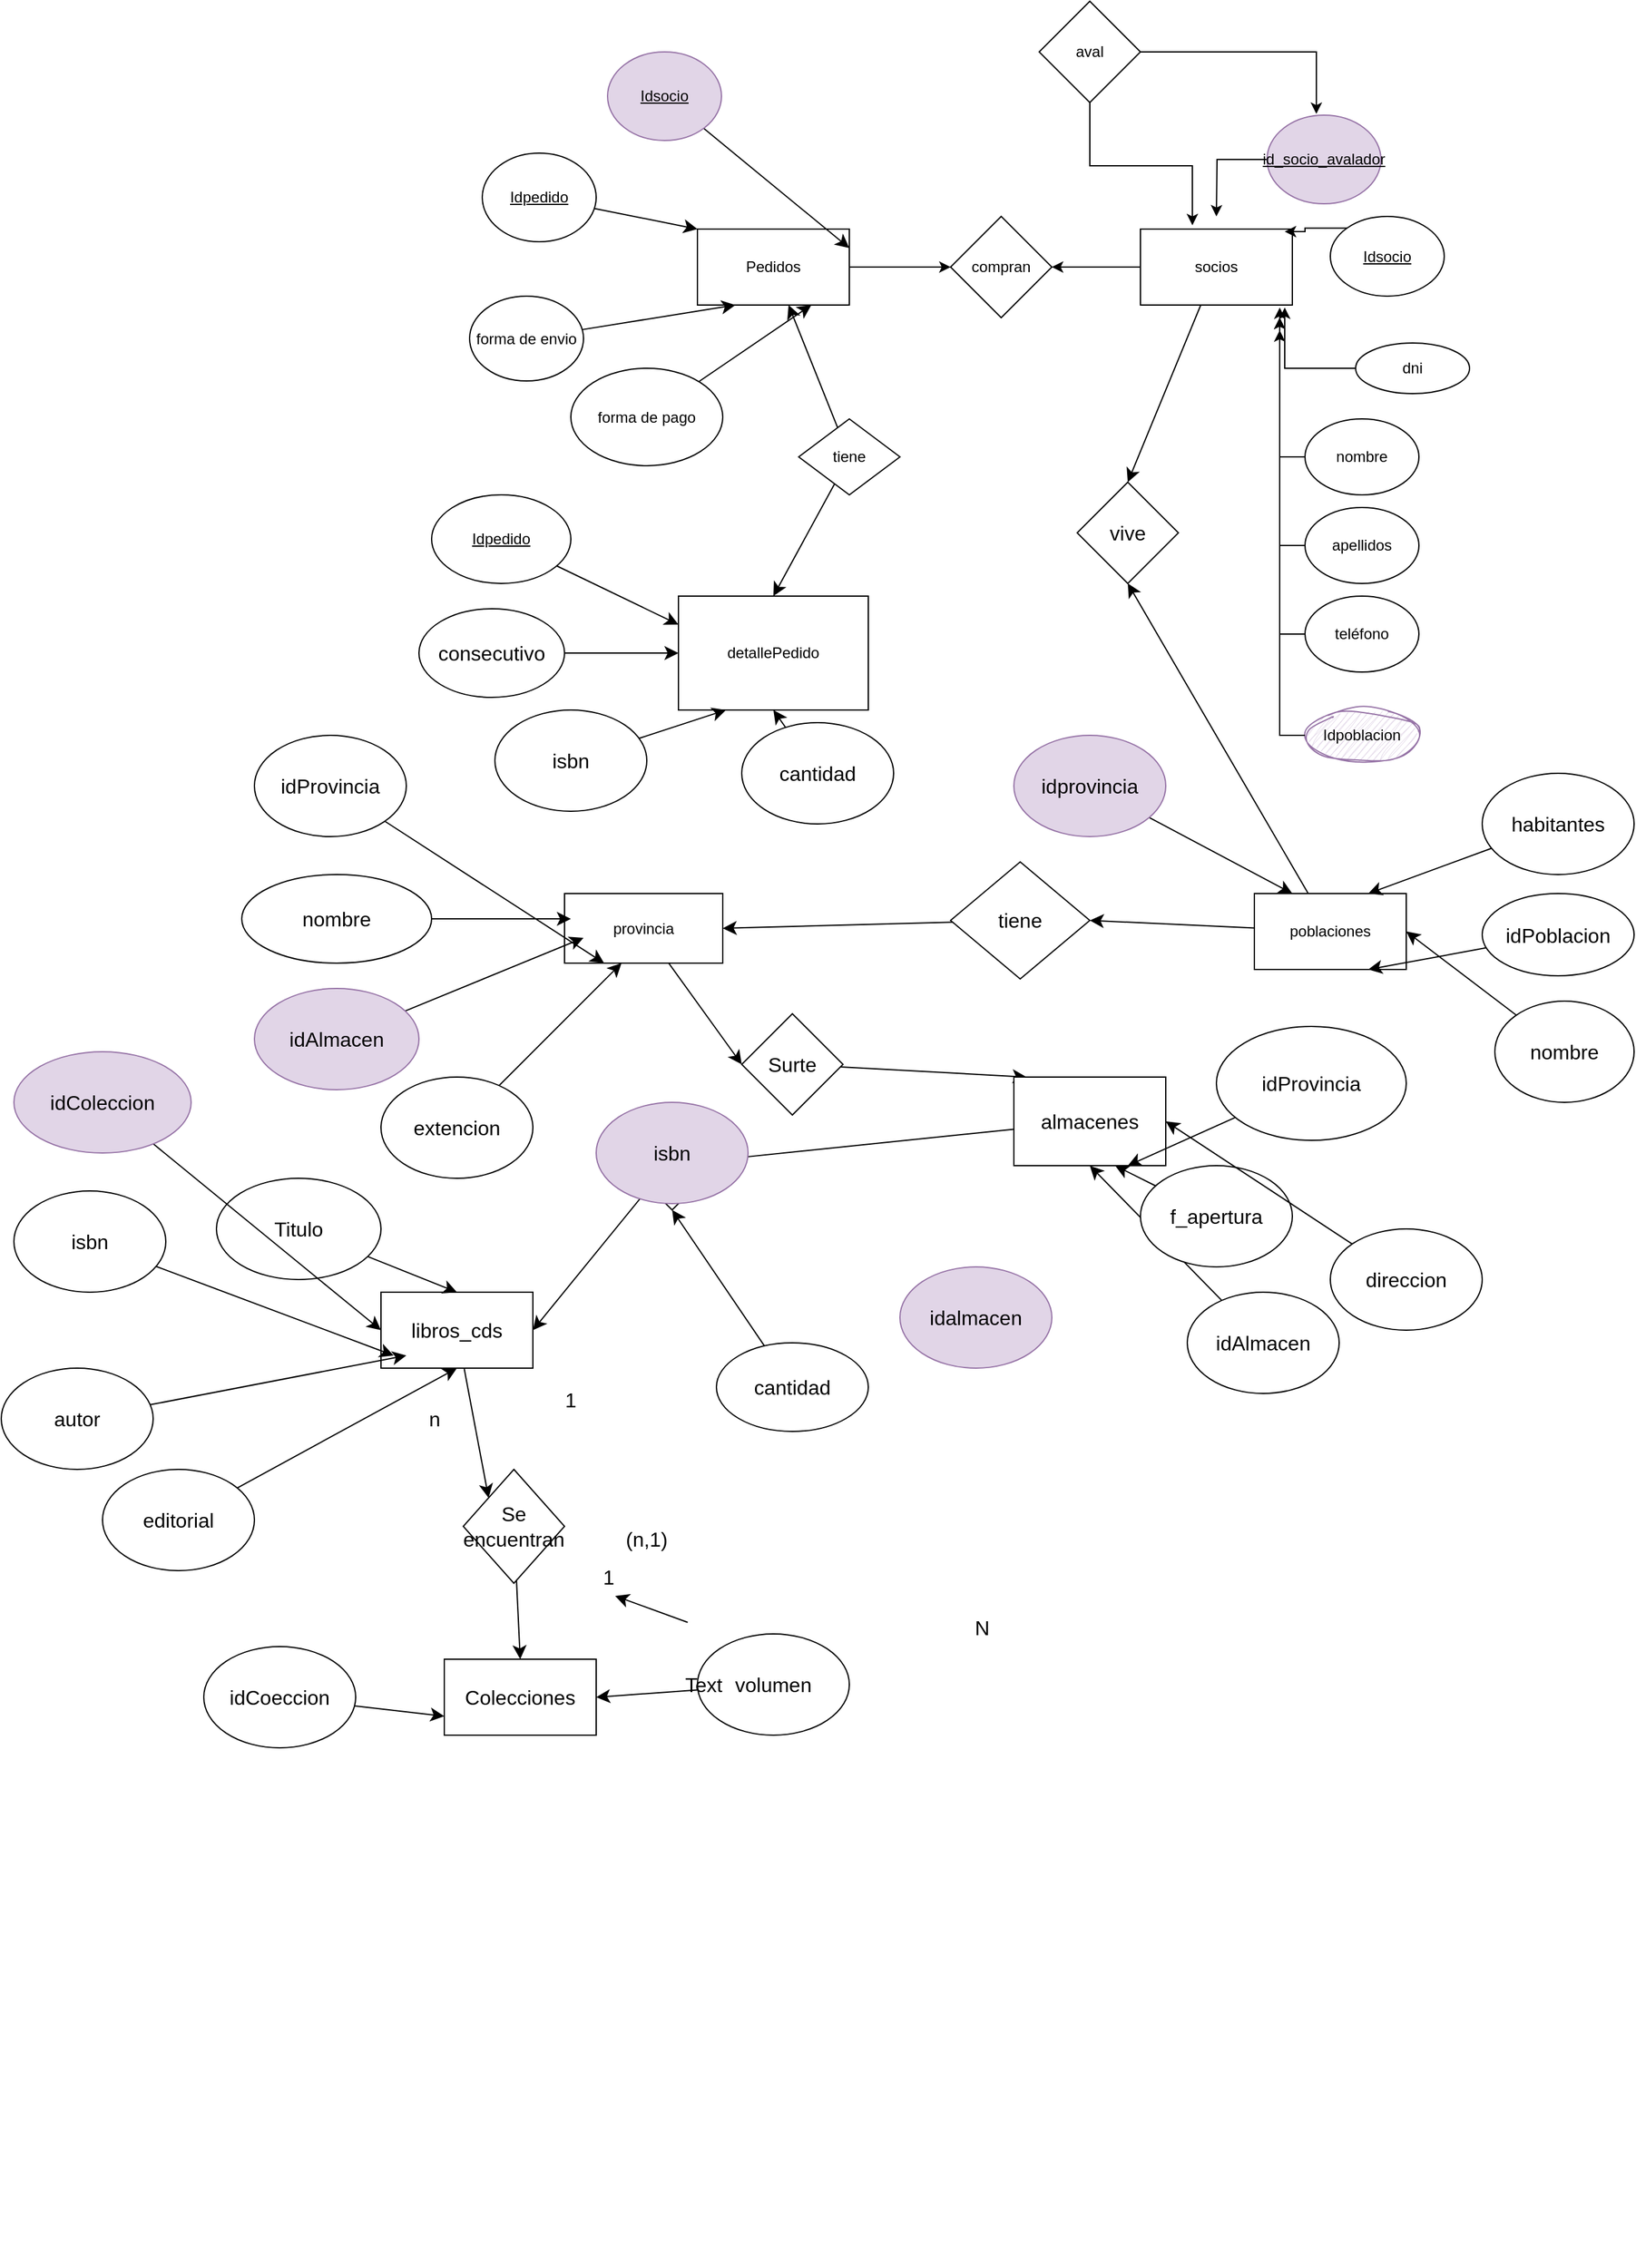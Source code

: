 <mxfile version="22.1.11" type="github">
  <diagram name="Página-1" id="JfAC0MgKuWLQd_UvBgfP">
    <mxGraphModel dx="2141" dy="2463" grid="1" gridSize="10" guides="1" tooltips="1" connect="1" arrows="1" fold="1" page="1" pageScale="1" pageWidth="827" pageHeight="1169" math="0" shadow="0">
      <root>
        <mxCell id="0" />
        <mxCell id="1" parent="0" />
        <mxCell id="n-3YmuEq_ArL1xh5hyIa-17" value="Idpoblacion" style="ellipse;whiteSpace=wrap;html=1;sketch=1;curveFitting=1;jiggle=2;fillColor=#e1d5e7;strokeColor=#9673a6;" parent="1" vertex="1">
          <mxGeometry x="920" y="470" width="90" height="40" as="geometry" />
        </mxCell>
        <mxCell id="n-3YmuEq_ArL1xh5hyIa-1" value="detallePedido&lt;br&gt;" style="rounded=0;whiteSpace=wrap;html=1;" parent="1" vertex="1">
          <mxGeometry x="425" y="380" width="150" height="90" as="geometry" />
        </mxCell>
        <mxCell id="n-3YmuEq_ArL1xh5hyIa-29" style="edgeStyle=orthogonalEdgeStyle;rounded=0;orthogonalLoop=1;jettySize=auto;html=1;entryX=1;entryY=0.5;entryDx=0;entryDy=0;" parent="1" source="n-3YmuEq_ArL1xh5hyIa-2" target="n-3YmuEq_ArL1xh5hyIa-10" edge="1">
          <mxGeometry relative="1" as="geometry" />
        </mxCell>
        <mxCell id="N4iwnwEbTLdC6Yckzgo1-21" style="edgeStyle=none;curved=1;rounded=0;orthogonalLoop=1;jettySize=auto;html=1;entryX=0.5;entryY=0;entryDx=0;entryDy=0;fontSize=12;startSize=8;endSize=8;" edge="1" parent="1" source="n-3YmuEq_ArL1xh5hyIa-2" target="N4iwnwEbTLdC6Yckzgo1-20">
          <mxGeometry relative="1" as="geometry" />
        </mxCell>
        <mxCell id="n-3YmuEq_ArL1xh5hyIa-2" value="socios" style="rounded=0;whiteSpace=wrap;html=1;" parent="1" vertex="1">
          <mxGeometry x="790" y="90" width="120" height="60" as="geometry" />
        </mxCell>
        <mxCell id="n-3YmuEq_ArL1xh5hyIa-30" style="edgeStyle=orthogonalEdgeStyle;rounded=0;orthogonalLoop=1;jettySize=auto;html=1;" parent="1" source="n-3YmuEq_ArL1xh5hyIa-3" target="n-3YmuEq_ArL1xh5hyIa-10" edge="1">
          <mxGeometry relative="1" as="geometry" />
        </mxCell>
        <mxCell id="n-3YmuEq_ArL1xh5hyIa-3" value="Pedidos" style="rounded=0;whiteSpace=wrap;html=1;" parent="1" vertex="1">
          <mxGeometry x="440" y="90" width="120" height="60" as="geometry" />
        </mxCell>
        <mxCell id="N4iwnwEbTLdC6Yckzgo1-43" style="edgeStyle=none;curved=1;rounded=0;orthogonalLoop=1;jettySize=auto;html=1;entryX=0;entryY=0.5;entryDx=0;entryDy=0;fontSize=12;startSize=8;endSize=8;" edge="1" parent="1" source="n-3YmuEq_ArL1xh5hyIa-5" target="N4iwnwEbTLdC6Yckzgo1-42">
          <mxGeometry relative="1" as="geometry" />
        </mxCell>
        <mxCell id="n-3YmuEq_ArL1xh5hyIa-5" value="provincia" style="rounded=0;whiteSpace=wrap;html=1;" parent="1" vertex="1">
          <mxGeometry x="335" y="615" width="125" height="55" as="geometry" />
        </mxCell>
        <mxCell id="N4iwnwEbTLdC6Yckzgo1-22" style="edgeStyle=none;curved=1;rounded=0;orthogonalLoop=1;jettySize=auto;html=1;entryX=0.5;entryY=1;entryDx=0;entryDy=0;fontSize=12;startSize=8;endSize=8;" edge="1" parent="1" source="n-3YmuEq_ArL1xh5hyIa-6" target="N4iwnwEbTLdC6Yckzgo1-20">
          <mxGeometry relative="1" as="geometry" />
        </mxCell>
        <mxCell id="N4iwnwEbTLdC6Yckzgo1-32" style="edgeStyle=none;curved=1;rounded=0;orthogonalLoop=1;jettySize=auto;html=1;entryX=1;entryY=0.5;entryDx=0;entryDy=0;fontSize=12;startSize=8;endSize=8;" edge="1" parent="1" source="n-3YmuEq_ArL1xh5hyIa-6" target="N4iwnwEbTLdC6Yckzgo1-31">
          <mxGeometry relative="1" as="geometry" />
        </mxCell>
        <mxCell id="n-3YmuEq_ArL1xh5hyIa-6" value="poblaciones" style="rounded=0;whiteSpace=wrap;html=1;" parent="1" vertex="1">
          <mxGeometry x="880" y="615" width="120" height="60" as="geometry" />
        </mxCell>
        <mxCell id="N4iwnwEbTLdC6Yckzgo1-5" style="edgeStyle=none;curved=1;rounded=0;orthogonalLoop=1;jettySize=auto;html=1;entryX=0;entryY=0;entryDx=0;entryDy=0;fontSize=12;startSize=8;endSize=8;" edge="1" parent="1" source="n-3YmuEq_ArL1xh5hyIa-7" target="n-3YmuEq_ArL1xh5hyIa-3">
          <mxGeometry relative="1" as="geometry" />
        </mxCell>
        <mxCell id="n-3YmuEq_ArL1xh5hyIa-7" value="&lt;u&gt;Idpedido&lt;/u&gt;" style="ellipse;whiteSpace=wrap;html=1;" parent="1" vertex="1">
          <mxGeometry x="270" y="30" width="90" height="70" as="geometry" />
        </mxCell>
        <mxCell id="N4iwnwEbTLdC6Yckzgo1-9" style="edgeStyle=none;curved=1;rounded=0;orthogonalLoop=1;jettySize=auto;html=1;entryX=1;entryY=0.25;entryDx=0;entryDy=0;fontSize=12;startSize=8;endSize=8;" edge="1" parent="1" source="n-3YmuEq_ArL1xh5hyIa-8" target="n-3YmuEq_ArL1xh5hyIa-3">
          <mxGeometry relative="1" as="geometry" />
        </mxCell>
        <mxCell id="n-3YmuEq_ArL1xh5hyIa-8" value="&lt;u&gt;Idsocio&lt;/u&gt;" style="ellipse;whiteSpace=wrap;html=1;fillColor=#e1d5e7;strokeColor=#9673a6;" parent="1" vertex="1">
          <mxGeometry x="369" y="-50" width="90" height="70" as="geometry" />
        </mxCell>
        <mxCell id="n-3YmuEq_ArL1xh5hyIa-9" value="aval" style="rhombus;whiteSpace=wrap;html=1;" parent="1" vertex="1">
          <mxGeometry x="710" y="-90" width="80" height="80" as="geometry" />
        </mxCell>
        <mxCell id="n-3YmuEq_ArL1xh5hyIa-10" value="compran" style="rhombus;whiteSpace=wrap;html=1;" parent="1" vertex="1">
          <mxGeometry x="640" y="80" width="80" height="80" as="geometry" />
        </mxCell>
        <mxCell id="n-3YmuEq_ArL1xh5hyIa-19" style="edgeStyle=orthogonalEdgeStyle;rounded=0;orthogonalLoop=1;jettySize=auto;html=1;" parent="1" source="n-3YmuEq_ArL1xh5hyIa-11" edge="1">
          <mxGeometry relative="1" as="geometry">
            <mxPoint x="850" y="80" as="targetPoint" />
          </mxGeometry>
        </mxCell>
        <mxCell id="n-3YmuEq_ArL1xh5hyIa-11" value="&lt;u&gt;id_socio_avalador&lt;/u&gt;" style="ellipse;whiteSpace=wrap;html=1;fillColor=#e1d5e7;strokeColor=#9673a6;" parent="1" vertex="1">
          <mxGeometry x="890" width="90" height="70" as="geometry" />
        </mxCell>
        <mxCell id="n-3YmuEq_ArL1xh5hyIa-12" value="Idsocio" style="ellipse;whiteSpace=wrap;html=1;fontStyle=4" parent="1" vertex="1">
          <mxGeometry x="940" y="80" width="90" height="63" as="geometry" />
        </mxCell>
        <mxCell id="n-3YmuEq_ArL1xh5hyIa-13" value="dni" style="ellipse;whiteSpace=wrap;html=1;" parent="1" vertex="1">
          <mxGeometry x="960" y="180" width="90" height="40" as="geometry" />
        </mxCell>
        <mxCell id="n-3YmuEq_ArL1xh5hyIa-14" value="nombre" style="ellipse;whiteSpace=wrap;html=1;" parent="1" vertex="1">
          <mxGeometry x="920" y="240" width="90" height="60" as="geometry" />
        </mxCell>
        <mxCell id="n-3YmuEq_ArL1xh5hyIa-23" style="edgeStyle=orthogonalEdgeStyle;rounded=0;orthogonalLoop=1;jettySize=auto;html=1;" parent="1" source="n-3YmuEq_ArL1xh5hyIa-15" edge="1">
          <mxGeometry relative="1" as="geometry">
            <mxPoint x="900" y="160" as="targetPoint" />
          </mxGeometry>
        </mxCell>
        <mxCell id="n-3YmuEq_ArL1xh5hyIa-15" value="apellidos" style="ellipse;whiteSpace=wrap;html=1;" parent="1" vertex="1">
          <mxGeometry x="920" y="310" width="90" height="60" as="geometry" />
        </mxCell>
        <mxCell id="n-3YmuEq_ArL1xh5hyIa-24" style="edgeStyle=orthogonalEdgeStyle;rounded=0;orthogonalLoop=1;jettySize=auto;html=1;" parent="1" source="n-3YmuEq_ArL1xh5hyIa-16" edge="1">
          <mxGeometry relative="1" as="geometry">
            <mxPoint x="900" y="160" as="targetPoint" />
          </mxGeometry>
        </mxCell>
        <mxCell id="n-3YmuEq_ArL1xh5hyIa-16" value="teléfono" style="ellipse;whiteSpace=wrap;html=1;" parent="1" vertex="1">
          <mxGeometry x="920" y="380" width="90" height="60" as="geometry" />
        </mxCell>
        <mxCell id="n-3YmuEq_ArL1xh5hyIa-25" style="edgeStyle=orthogonalEdgeStyle;rounded=0;orthogonalLoop=1;jettySize=auto;html=1;" parent="1" source="n-3YmuEq_ArL1xh5hyIa-17" edge="1">
          <mxGeometry relative="1" as="geometry">
            <mxPoint x="900" y="170" as="targetPoint" />
          </mxGeometry>
        </mxCell>
        <mxCell id="N4iwnwEbTLdC6Yckzgo1-10" value="" style="edgeStyle=none;curved=1;rounded=0;orthogonalLoop=1;jettySize=auto;html=1;fontSize=12;startSize=8;endSize=8;" edge="1" parent="1" source="n-3YmuEq_ArL1xh5hyIa-18" target="n-3YmuEq_ArL1xh5hyIa-3">
          <mxGeometry relative="1" as="geometry" />
        </mxCell>
        <mxCell id="N4iwnwEbTLdC6Yckzgo1-11" style="edgeStyle=none;curved=1;rounded=0;orthogonalLoop=1;jettySize=auto;html=1;entryX=0.5;entryY=0;entryDx=0;entryDy=0;fontSize=12;startSize=8;endSize=8;" edge="1" parent="1" source="n-3YmuEq_ArL1xh5hyIa-18" target="n-3YmuEq_ArL1xh5hyIa-1">
          <mxGeometry relative="1" as="geometry" />
        </mxCell>
        <mxCell id="n-3YmuEq_ArL1xh5hyIa-18" value="tiene" style="rhombus;whiteSpace=wrap;html=1;" parent="1" vertex="1">
          <mxGeometry x="520" y="240" width="80" height="60" as="geometry" />
        </mxCell>
        <mxCell id="n-3YmuEq_ArL1xh5hyIa-20" style="edgeStyle=orthogonalEdgeStyle;rounded=0;orthogonalLoop=1;jettySize=auto;html=1;exitX=0;exitY=0;exitDx=0;exitDy=0;entryX=0.95;entryY=0.033;entryDx=0;entryDy=0;entryPerimeter=0;" parent="1" source="n-3YmuEq_ArL1xh5hyIa-12" target="n-3YmuEq_ArL1xh5hyIa-2" edge="1">
          <mxGeometry relative="1" as="geometry" />
        </mxCell>
        <mxCell id="n-3YmuEq_ArL1xh5hyIa-21" style="edgeStyle=orthogonalEdgeStyle;rounded=0;orthogonalLoop=1;jettySize=auto;html=1;entryX=0.95;entryY=1.033;entryDx=0;entryDy=0;entryPerimeter=0;" parent="1" source="n-3YmuEq_ArL1xh5hyIa-13" target="n-3YmuEq_ArL1xh5hyIa-2" edge="1">
          <mxGeometry relative="1" as="geometry" />
        </mxCell>
        <mxCell id="n-3YmuEq_ArL1xh5hyIa-22" style="edgeStyle=orthogonalEdgeStyle;rounded=0;orthogonalLoop=1;jettySize=auto;html=1;entryX=0.917;entryY=1.033;entryDx=0;entryDy=0;entryPerimeter=0;" parent="1" source="n-3YmuEq_ArL1xh5hyIa-14" target="n-3YmuEq_ArL1xh5hyIa-2" edge="1">
          <mxGeometry relative="1" as="geometry" />
        </mxCell>
        <mxCell id="N4iwnwEbTLdC6Yckzgo1-6" style="edgeStyle=none;curved=1;rounded=0;orthogonalLoop=1;jettySize=auto;html=1;entryX=0.25;entryY=1;entryDx=0;entryDy=0;fontSize=12;startSize=8;endSize=8;" edge="1" parent="1" source="n-3YmuEq_ArL1xh5hyIa-26" target="n-3YmuEq_ArL1xh5hyIa-3">
          <mxGeometry relative="1" as="geometry" />
        </mxCell>
        <mxCell id="n-3YmuEq_ArL1xh5hyIa-26" value="forma de envio" style="ellipse;whiteSpace=wrap;html=1;" parent="1" vertex="1">
          <mxGeometry x="260" y="143" width="90" height="67" as="geometry" />
        </mxCell>
        <mxCell id="n-3YmuEq_ArL1xh5hyIa-27" style="edgeStyle=orthogonalEdgeStyle;rounded=0;orthogonalLoop=1;jettySize=auto;html=1;entryX=0.342;entryY=-0.05;entryDx=0;entryDy=0;entryPerimeter=0;" parent="1" source="n-3YmuEq_ArL1xh5hyIa-9" target="n-3YmuEq_ArL1xh5hyIa-2" edge="1">
          <mxGeometry relative="1" as="geometry" />
        </mxCell>
        <mxCell id="n-3YmuEq_ArL1xh5hyIa-28" style="edgeStyle=orthogonalEdgeStyle;rounded=0;orthogonalLoop=1;jettySize=auto;html=1;entryX=0.433;entryY=-0.014;entryDx=0;entryDy=0;entryPerimeter=0;" parent="1" source="n-3YmuEq_ArL1xh5hyIa-9" target="n-3YmuEq_ArL1xh5hyIa-11" edge="1">
          <mxGeometry relative="1" as="geometry" />
        </mxCell>
        <mxCell id="N4iwnwEbTLdC6Yckzgo1-8" style="edgeStyle=none;curved=1;rounded=0;orthogonalLoop=1;jettySize=auto;html=1;entryX=0.75;entryY=1;entryDx=0;entryDy=0;fontSize=12;startSize=8;endSize=8;" edge="1" parent="1" source="N4iwnwEbTLdC6Yckzgo1-7" target="n-3YmuEq_ArL1xh5hyIa-3">
          <mxGeometry relative="1" as="geometry" />
        </mxCell>
        <mxCell id="N4iwnwEbTLdC6Yckzgo1-7" value="forma de pago" style="ellipse;whiteSpace=wrap;html=1;" vertex="1" parent="1">
          <mxGeometry x="340" y="200" width="120" height="77" as="geometry" />
        </mxCell>
        <mxCell id="N4iwnwEbTLdC6Yckzgo1-15" style="edgeStyle=none;curved=1;rounded=0;orthogonalLoop=1;jettySize=auto;html=1;entryX=0;entryY=0.25;entryDx=0;entryDy=0;fontSize=12;startSize=8;endSize=8;" edge="1" parent="1" source="N4iwnwEbTLdC6Yckzgo1-12" target="n-3YmuEq_ArL1xh5hyIa-1">
          <mxGeometry relative="1" as="geometry" />
        </mxCell>
        <mxCell id="N4iwnwEbTLdC6Yckzgo1-12" value="&lt;u&gt;Idpedido&lt;/u&gt;" style="ellipse;whiteSpace=wrap;html=1;" vertex="1" parent="1">
          <mxGeometry x="230" y="300" width="110" height="70" as="geometry" />
        </mxCell>
        <mxCell id="N4iwnwEbTLdC6Yckzgo1-14" style="edgeStyle=none;curved=1;rounded=0;orthogonalLoop=1;jettySize=auto;html=1;fontSize=12;startSize=8;endSize=8;" edge="1" parent="1" source="N4iwnwEbTLdC6Yckzgo1-13" target="n-3YmuEq_ArL1xh5hyIa-1">
          <mxGeometry relative="1" as="geometry" />
        </mxCell>
        <mxCell id="N4iwnwEbTLdC6Yckzgo1-13" value="consecutivo" style="ellipse;whiteSpace=wrap;html=1;fontSize=16;" vertex="1" parent="1">
          <mxGeometry x="220" y="390" width="115" height="70" as="geometry" />
        </mxCell>
        <mxCell id="N4iwnwEbTLdC6Yckzgo1-19" style="edgeStyle=none;curved=1;rounded=0;orthogonalLoop=1;jettySize=auto;html=1;entryX=0.5;entryY=1;entryDx=0;entryDy=0;fontSize=12;startSize=8;endSize=8;" edge="1" parent="1" source="N4iwnwEbTLdC6Yckzgo1-16" target="n-3YmuEq_ArL1xh5hyIa-1">
          <mxGeometry relative="1" as="geometry" />
        </mxCell>
        <mxCell id="N4iwnwEbTLdC6Yckzgo1-16" value="cantidad" style="ellipse;whiteSpace=wrap;html=1;fontSize=16;" vertex="1" parent="1">
          <mxGeometry x="475" y="480" width="120" height="80" as="geometry" />
        </mxCell>
        <mxCell id="N4iwnwEbTLdC6Yckzgo1-18" style="edgeStyle=none;curved=1;rounded=0;orthogonalLoop=1;jettySize=auto;html=1;entryX=0.25;entryY=1;entryDx=0;entryDy=0;fontSize=12;startSize=8;endSize=8;" edge="1" parent="1" source="N4iwnwEbTLdC6Yckzgo1-17" target="n-3YmuEq_ArL1xh5hyIa-1">
          <mxGeometry relative="1" as="geometry" />
        </mxCell>
        <mxCell id="N4iwnwEbTLdC6Yckzgo1-17" value="isbn" style="ellipse;whiteSpace=wrap;html=1;fontSize=16;" vertex="1" parent="1">
          <mxGeometry x="280" y="470" width="120" height="80" as="geometry" />
        </mxCell>
        <mxCell id="N4iwnwEbTLdC6Yckzgo1-20" value="vive" style="rhombus;whiteSpace=wrap;html=1;fontSize=16;" vertex="1" parent="1">
          <mxGeometry x="740" y="290" width="80" height="80" as="geometry" />
        </mxCell>
        <mxCell id="N4iwnwEbTLdC6Yckzgo1-24" style="edgeStyle=none;curved=1;rounded=0;orthogonalLoop=1;jettySize=auto;html=1;entryX=0.25;entryY=0;entryDx=0;entryDy=0;fontSize=12;startSize=8;endSize=8;" edge="1" parent="1" source="N4iwnwEbTLdC6Yckzgo1-23" target="n-3YmuEq_ArL1xh5hyIa-6">
          <mxGeometry relative="1" as="geometry" />
        </mxCell>
        <mxCell id="N4iwnwEbTLdC6Yckzgo1-23" value="idprovincia" style="ellipse;whiteSpace=wrap;html=1;fontSize=16;fillColor=#e1d5e7;strokeColor=#9673a6;" vertex="1" parent="1">
          <mxGeometry x="690" y="490" width="120" height="80" as="geometry" />
        </mxCell>
        <mxCell id="N4iwnwEbTLdC6Yckzgo1-28" style="edgeStyle=none;curved=1;rounded=0;orthogonalLoop=1;jettySize=auto;html=1;fontSize=12;startSize=8;endSize=8;entryX=1;entryY=0.5;entryDx=0;entryDy=0;" edge="1" parent="1" source="N4iwnwEbTLdC6Yckzgo1-25" target="n-3YmuEq_ArL1xh5hyIa-6">
          <mxGeometry relative="1" as="geometry">
            <mxPoint x="1020" y="660" as="targetPoint" />
          </mxGeometry>
        </mxCell>
        <mxCell id="N4iwnwEbTLdC6Yckzgo1-25" value="nombre" style="ellipse;whiteSpace=wrap;html=1;fontSize=16;" vertex="1" parent="1">
          <mxGeometry x="1070" y="700" width="110" height="80" as="geometry" />
        </mxCell>
        <mxCell id="N4iwnwEbTLdC6Yckzgo1-29" style="edgeStyle=none;curved=1;rounded=0;orthogonalLoop=1;jettySize=auto;html=1;entryX=0.75;entryY=1;entryDx=0;entryDy=0;fontSize=12;startSize=8;endSize=8;" edge="1" parent="1" source="N4iwnwEbTLdC6Yckzgo1-26" target="n-3YmuEq_ArL1xh5hyIa-6">
          <mxGeometry relative="1" as="geometry" />
        </mxCell>
        <mxCell id="N4iwnwEbTLdC6Yckzgo1-26" value="idPoblacion" style="ellipse;whiteSpace=wrap;html=1;fontSize=16;" vertex="1" parent="1">
          <mxGeometry x="1060" y="615" width="120" height="65" as="geometry" />
        </mxCell>
        <mxCell id="N4iwnwEbTLdC6Yckzgo1-30" style="edgeStyle=none;curved=1;rounded=0;orthogonalLoop=1;jettySize=auto;html=1;entryX=0.75;entryY=0;entryDx=0;entryDy=0;fontSize=12;startSize=8;endSize=8;" edge="1" parent="1" source="N4iwnwEbTLdC6Yckzgo1-27" target="n-3YmuEq_ArL1xh5hyIa-6">
          <mxGeometry relative="1" as="geometry" />
        </mxCell>
        <mxCell id="N4iwnwEbTLdC6Yckzgo1-27" value="habitantes" style="ellipse;whiteSpace=wrap;html=1;fontSize=16;" vertex="1" parent="1">
          <mxGeometry x="1060" y="520" width="120" height="80" as="geometry" />
        </mxCell>
        <mxCell id="N4iwnwEbTLdC6Yckzgo1-33" style="edgeStyle=none;curved=1;rounded=0;orthogonalLoop=1;jettySize=auto;html=1;entryX=1;entryY=0.5;entryDx=0;entryDy=0;fontSize=12;startSize=8;endSize=8;" edge="1" parent="1" source="N4iwnwEbTLdC6Yckzgo1-31" target="n-3YmuEq_ArL1xh5hyIa-5">
          <mxGeometry relative="1" as="geometry" />
        </mxCell>
        <mxCell id="N4iwnwEbTLdC6Yckzgo1-31" value="tiene" style="rhombus;whiteSpace=wrap;html=1;fontSize=16;" vertex="1" parent="1">
          <mxGeometry x="640" y="590" width="110" height="92.5" as="geometry" />
        </mxCell>
        <mxCell id="N4iwnwEbTLdC6Yckzgo1-38" style="edgeStyle=none;curved=1;rounded=0;orthogonalLoop=1;jettySize=auto;html=1;entryX=0.25;entryY=1;entryDx=0;entryDy=0;fontSize=12;startSize=8;endSize=8;" edge="1" parent="1" source="N4iwnwEbTLdC6Yckzgo1-34" target="n-3YmuEq_ArL1xh5hyIa-5">
          <mxGeometry relative="1" as="geometry" />
        </mxCell>
        <mxCell id="N4iwnwEbTLdC6Yckzgo1-34" value="idProvincia" style="ellipse;whiteSpace=wrap;html=1;fontSize=16;" vertex="1" parent="1">
          <mxGeometry x="90" y="490" width="120" height="80" as="geometry" />
        </mxCell>
        <mxCell id="N4iwnwEbTLdC6Yckzgo1-39" style="edgeStyle=none;curved=1;rounded=0;orthogonalLoop=1;jettySize=auto;html=1;fontSize=12;startSize=8;endSize=8;" edge="1" parent="1" source="N4iwnwEbTLdC6Yckzgo1-35">
          <mxGeometry relative="1" as="geometry">
            <mxPoint x="340" y="635" as="targetPoint" />
          </mxGeometry>
        </mxCell>
        <mxCell id="N4iwnwEbTLdC6Yckzgo1-35" value="nombre" style="ellipse;whiteSpace=wrap;html=1;fontSize=16;" vertex="1" parent="1">
          <mxGeometry x="80" y="600" width="150" height="70" as="geometry" />
        </mxCell>
        <mxCell id="N4iwnwEbTLdC6Yckzgo1-40" style="edgeStyle=none;curved=1;rounded=0;orthogonalLoop=1;jettySize=auto;html=1;fontSize=12;startSize=8;endSize=8;" edge="1" parent="1" source="N4iwnwEbTLdC6Yckzgo1-36">
          <mxGeometry relative="1" as="geometry">
            <mxPoint x="350" y="650" as="targetPoint" />
          </mxGeometry>
        </mxCell>
        <mxCell id="N4iwnwEbTLdC6Yckzgo1-36" value="idAlmacen" style="ellipse;whiteSpace=wrap;html=1;fontSize=16;fillColor=#e1d5e7;strokeColor=#9673a6;" vertex="1" parent="1">
          <mxGeometry x="90" y="690" width="130" height="80" as="geometry" />
        </mxCell>
        <mxCell id="N4iwnwEbTLdC6Yckzgo1-41" style="edgeStyle=none;curved=1;rounded=0;orthogonalLoop=1;jettySize=auto;html=1;fontSize=12;startSize=8;endSize=8;" edge="1" parent="1" source="N4iwnwEbTLdC6Yckzgo1-37">
          <mxGeometry relative="1" as="geometry">
            <mxPoint x="380" y="670" as="targetPoint" />
          </mxGeometry>
        </mxCell>
        <mxCell id="N4iwnwEbTLdC6Yckzgo1-37" value="extencion" style="ellipse;whiteSpace=wrap;html=1;fontSize=16;" vertex="1" parent="1">
          <mxGeometry x="190" y="760" width="120" height="80" as="geometry" />
        </mxCell>
        <mxCell id="N4iwnwEbTLdC6Yckzgo1-44" style="edgeStyle=none;curved=1;rounded=0;orthogonalLoop=1;jettySize=auto;html=1;fontSize=12;startSize=8;endSize=8;" edge="1" parent="1" source="N4iwnwEbTLdC6Yckzgo1-42">
          <mxGeometry relative="1" as="geometry">
            <mxPoint x="700" y="760" as="targetPoint" />
          </mxGeometry>
        </mxCell>
        <mxCell id="N4iwnwEbTLdC6Yckzgo1-42" value="Surte" style="rhombus;whiteSpace=wrap;html=1;fontSize=16;" vertex="1" parent="1">
          <mxGeometry x="475" y="710" width="80" height="80" as="geometry" />
        </mxCell>
        <mxCell id="N4iwnwEbTLdC6Yckzgo1-55" style="edgeStyle=none;curved=1;rounded=0;orthogonalLoop=1;jettySize=auto;html=1;entryX=1;entryY=0.5;entryDx=0;entryDy=0;fontSize=12;startSize=8;endSize=8;" edge="1" parent="1" source="N4iwnwEbTLdC6Yckzgo1-45" target="N4iwnwEbTLdC6Yckzgo1-54">
          <mxGeometry relative="1" as="geometry" />
        </mxCell>
        <mxCell id="N4iwnwEbTLdC6Yckzgo1-45" value="almacenes" style="rounded=0;whiteSpace=wrap;html=1;fontSize=16;" vertex="1" parent="1">
          <mxGeometry x="690" y="760" width="120" height="70" as="geometry" />
        </mxCell>
        <mxCell id="N4iwnwEbTLdC6Yckzgo1-51" style="edgeStyle=none;curved=1;rounded=0;orthogonalLoop=1;jettySize=auto;html=1;fontSize=12;startSize=8;endSize=8;" edge="1" parent="1" source="N4iwnwEbTLdC6Yckzgo1-46">
          <mxGeometry relative="1" as="geometry">
            <mxPoint x="750" y="830" as="targetPoint" />
          </mxGeometry>
        </mxCell>
        <mxCell id="N4iwnwEbTLdC6Yckzgo1-46" value="idAlmacen" style="ellipse;whiteSpace=wrap;html=1;fontSize=16;" vertex="1" parent="1">
          <mxGeometry x="827" y="930" width="120" height="80" as="geometry" />
        </mxCell>
        <mxCell id="N4iwnwEbTLdC6Yckzgo1-52" style="edgeStyle=none;curved=1;rounded=0;orthogonalLoop=1;jettySize=auto;html=1;fontSize=12;startSize=8;endSize=8;" edge="1" parent="1" source="N4iwnwEbTLdC6Yckzgo1-47">
          <mxGeometry relative="1" as="geometry">
            <mxPoint x="770" y="830" as="targetPoint" />
          </mxGeometry>
        </mxCell>
        <mxCell id="N4iwnwEbTLdC6Yckzgo1-47" value="f_apertura" style="ellipse;whiteSpace=wrap;html=1;fontSize=16;" vertex="1" parent="1">
          <mxGeometry x="790" y="830" width="120" height="80" as="geometry" />
        </mxCell>
        <mxCell id="N4iwnwEbTLdC6Yckzgo1-53" style="edgeStyle=none;curved=1;rounded=0;orthogonalLoop=1;jettySize=auto;html=1;entryX=1;entryY=0.5;entryDx=0;entryDy=0;fontSize=12;startSize=8;endSize=8;" edge="1" parent="1" source="N4iwnwEbTLdC6Yckzgo1-48" target="N4iwnwEbTLdC6Yckzgo1-45">
          <mxGeometry relative="1" as="geometry" />
        </mxCell>
        <mxCell id="N4iwnwEbTLdC6Yckzgo1-48" value="direccion" style="ellipse;whiteSpace=wrap;html=1;fontSize=16;" vertex="1" parent="1">
          <mxGeometry x="940" y="880" width="120" height="80" as="geometry" />
        </mxCell>
        <mxCell id="N4iwnwEbTLdC6Yckzgo1-50" style="edgeStyle=none;curved=1;rounded=0;orthogonalLoop=1;jettySize=auto;html=1;entryX=0.75;entryY=1;entryDx=0;entryDy=0;fontSize=12;startSize=8;endSize=8;" edge="1" parent="1" source="N4iwnwEbTLdC6Yckzgo1-49" target="N4iwnwEbTLdC6Yckzgo1-45">
          <mxGeometry relative="1" as="geometry" />
        </mxCell>
        <mxCell id="N4iwnwEbTLdC6Yckzgo1-49" value="idProvincia" style="ellipse;whiteSpace=wrap;html=1;fontSize=16;" vertex="1" parent="1">
          <mxGeometry x="850" y="720" width="150" height="90" as="geometry" />
        </mxCell>
        <mxCell id="N4iwnwEbTLdC6Yckzgo1-57" style="edgeStyle=none;curved=1;rounded=0;orthogonalLoop=1;jettySize=auto;html=1;entryX=1;entryY=0.5;entryDx=0;entryDy=0;fontSize=12;startSize=8;endSize=8;" edge="1" parent="1" source="N4iwnwEbTLdC6Yckzgo1-54" target="N4iwnwEbTLdC6Yckzgo1-56">
          <mxGeometry relative="1" as="geometry" />
        </mxCell>
        <mxCell id="N4iwnwEbTLdC6Yckzgo1-54" value="stock" style="rhombus;whiteSpace=wrap;html=1;fontSize=16;" vertex="1" parent="1">
          <mxGeometry x="380" y="785" width="80" height="80" as="geometry" />
        </mxCell>
        <mxCell id="N4iwnwEbTLdC6Yckzgo1-75" style="edgeStyle=none;curved=1;rounded=0;orthogonalLoop=1;jettySize=auto;html=1;entryX=0;entryY=0;entryDx=0;entryDy=0;fontSize=12;startSize=8;endSize=8;" edge="1" parent="1" source="N4iwnwEbTLdC6Yckzgo1-56" target="N4iwnwEbTLdC6Yckzgo1-74">
          <mxGeometry relative="1" as="geometry" />
        </mxCell>
        <mxCell id="N4iwnwEbTLdC6Yckzgo1-56" value="libros_cds" style="rounded=0;whiteSpace=wrap;html=1;fontSize=16;" vertex="1" parent="1">
          <mxGeometry x="190" y="930" width="120" height="60" as="geometry" />
        </mxCell>
        <mxCell id="N4iwnwEbTLdC6Yckzgo1-58" value="isbn" style="ellipse;whiteSpace=wrap;html=1;fontSize=16;fillColor=#e1d5e7;strokeColor=#9673a6;" vertex="1" parent="1">
          <mxGeometry x="360" y="780" width="120" height="80" as="geometry" />
        </mxCell>
        <mxCell id="N4iwnwEbTLdC6Yckzgo1-62" style="edgeStyle=none;curved=1;rounded=0;orthogonalLoop=1;jettySize=auto;html=1;fontSize=12;startSize=8;endSize=8;" edge="1" parent="1">
          <mxGeometry relative="1" as="geometry">
            <mxPoint x="375" y="1170" as="targetPoint" />
            <mxPoint x="432.326" y="1190.846" as="sourcePoint" />
          </mxGeometry>
        </mxCell>
        <mxCell id="N4iwnwEbTLdC6Yckzgo1-59" value="idalmacen" style="ellipse;whiteSpace=wrap;html=1;fontSize=16;fillColor=#e1d5e7;strokeColor=#9673a6;" vertex="1" parent="1">
          <mxGeometry x="600" y="910" width="120" height="80" as="geometry" />
        </mxCell>
        <mxCell id="N4iwnwEbTLdC6Yckzgo1-61" style="edgeStyle=none;curved=1;rounded=0;orthogonalLoop=1;jettySize=auto;html=1;entryX=0.5;entryY=1;entryDx=0;entryDy=0;fontSize=12;startSize=8;endSize=8;" edge="1" parent="1" source="N4iwnwEbTLdC6Yckzgo1-60" target="N4iwnwEbTLdC6Yckzgo1-54">
          <mxGeometry relative="1" as="geometry" />
        </mxCell>
        <mxCell id="N4iwnwEbTLdC6Yckzgo1-60" value="cantidad" style="ellipse;whiteSpace=wrap;html=1;fontSize=16;" vertex="1" parent="1">
          <mxGeometry x="455" y="970" width="120" height="70" as="geometry" />
        </mxCell>
        <mxCell id="N4iwnwEbTLdC6Yckzgo1-73" style="edgeStyle=none;curved=1;rounded=0;orthogonalLoop=1;jettySize=auto;html=1;fontSize=12;startSize=8;endSize=8;" edge="1" parent="1" source="N4iwnwEbTLdC6Yckzgo1-64">
          <mxGeometry relative="1" as="geometry">
            <mxPoint x="250" y="990" as="targetPoint" />
          </mxGeometry>
        </mxCell>
        <mxCell id="N4iwnwEbTLdC6Yckzgo1-64" value="editorial" style="ellipse;whiteSpace=wrap;html=1;fontSize=16;" vertex="1" parent="1">
          <mxGeometry x="-30" y="1070" width="120" height="80" as="geometry" />
        </mxCell>
        <mxCell id="N4iwnwEbTLdC6Yckzgo1-72" style="edgeStyle=none;curved=1;rounded=0;orthogonalLoop=1;jettySize=auto;html=1;fontSize=12;startSize=8;endSize=8;" edge="1" parent="1" source="N4iwnwEbTLdC6Yckzgo1-65">
          <mxGeometry relative="1" as="geometry">
            <mxPoint x="210" y="980" as="targetPoint" />
          </mxGeometry>
        </mxCell>
        <mxCell id="N4iwnwEbTLdC6Yckzgo1-65" value="autor" style="ellipse;whiteSpace=wrap;html=1;fontSize=16;" vertex="1" parent="1">
          <mxGeometry x="-110" y="990" width="120" height="80" as="geometry" />
        </mxCell>
        <mxCell id="N4iwnwEbTLdC6Yckzgo1-71" style="edgeStyle=none;curved=1;rounded=0;orthogonalLoop=1;jettySize=auto;html=1;fontSize=12;startSize=8;endSize=8;" edge="1" parent="1" source="N4iwnwEbTLdC6Yckzgo1-66">
          <mxGeometry relative="1" as="geometry">
            <mxPoint x="200" y="980" as="targetPoint" />
          </mxGeometry>
        </mxCell>
        <mxCell id="N4iwnwEbTLdC6Yckzgo1-66" value="isbn" style="ellipse;whiteSpace=wrap;html=1;fontSize=16;" vertex="1" parent="1">
          <mxGeometry x="-100" y="850" width="120" height="80" as="geometry" />
        </mxCell>
        <mxCell id="N4iwnwEbTLdC6Yckzgo1-70" style="edgeStyle=none;curved=1;rounded=0;orthogonalLoop=1;jettySize=auto;html=1;entryX=0.5;entryY=0;entryDx=0;entryDy=0;fontSize=12;startSize=8;endSize=8;" edge="1" parent="1" source="N4iwnwEbTLdC6Yckzgo1-67" target="N4iwnwEbTLdC6Yckzgo1-56">
          <mxGeometry relative="1" as="geometry" />
        </mxCell>
        <mxCell id="N4iwnwEbTLdC6Yckzgo1-67" value="Titulo" style="ellipse;whiteSpace=wrap;html=1;fontSize=16;" vertex="1" parent="1">
          <mxGeometry x="60" y="840" width="130" height="80" as="geometry" />
        </mxCell>
        <mxCell id="N4iwnwEbTLdC6Yckzgo1-69" style="edgeStyle=none;curved=1;rounded=0;orthogonalLoop=1;jettySize=auto;html=1;entryX=0;entryY=0.5;entryDx=0;entryDy=0;fontSize=12;startSize=8;endSize=8;" edge="1" parent="1" source="N4iwnwEbTLdC6Yckzgo1-68" target="N4iwnwEbTLdC6Yckzgo1-56">
          <mxGeometry relative="1" as="geometry" />
        </mxCell>
        <mxCell id="N4iwnwEbTLdC6Yckzgo1-68" value="idColeccion" style="ellipse;whiteSpace=wrap;html=1;fontSize=16;fillColor=#e1d5e7;strokeColor=#9673a6;" vertex="1" parent="1">
          <mxGeometry x="-100" y="740" width="140" height="80" as="geometry" />
        </mxCell>
        <mxCell id="N4iwnwEbTLdC6Yckzgo1-79" style="edgeStyle=none;curved=1;rounded=0;orthogonalLoop=1;jettySize=auto;html=1;entryX=0.5;entryY=0;entryDx=0;entryDy=0;fontSize=12;startSize=8;endSize=8;" edge="1" parent="1" source="N4iwnwEbTLdC6Yckzgo1-74" target="N4iwnwEbTLdC6Yckzgo1-76">
          <mxGeometry relative="1" as="geometry" />
        </mxCell>
        <mxCell id="N4iwnwEbTLdC6Yckzgo1-74" value="Se encuentran" style="rhombus;whiteSpace=wrap;html=1;fontSize=16;" vertex="1" parent="1">
          <mxGeometry x="255" y="1070" width="80" height="90" as="geometry" />
        </mxCell>
        <mxCell id="N4iwnwEbTLdC6Yckzgo1-76" value="Colecciones" style="rounded=0;whiteSpace=wrap;html=1;fontSize=16;" vertex="1" parent="1">
          <mxGeometry x="240" y="1220" width="120" height="60" as="geometry" />
        </mxCell>
        <mxCell id="N4iwnwEbTLdC6Yckzgo1-81" style="edgeStyle=none;curved=1;rounded=0;orthogonalLoop=1;jettySize=auto;html=1;entryX=0;entryY=0.75;entryDx=0;entryDy=0;fontSize=12;startSize=8;endSize=8;" edge="1" parent="1" source="N4iwnwEbTLdC6Yckzgo1-77" target="N4iwnwEbTLdC6Yckzgo1-76">
          <mxGeometry relative="1" as="geometry" />
        </mxCell>
        <mxCell id="N4iwnwEbTLdC6Yckzgo1-77" value="idCoeccion" style="ellipse;whiteSpace=wrap;html=1;fontSize=16;" vertex="1" parent="1">
          <mxGeometry x="50" y="1210" width="120" height="80" as="geometry" />
        </mxCell>
        <mxCell id="N4iwnwEbTLdC6Yckzgo1-80" style="edgeStyle=none;curved=1;rounded=0;orthogonalLoop=1;jettySize=auto;html=1;entryX=1;entryY=0.5;entryDx=0;entryDy=0;fontSize=12;startSize=8;endSize=8;" edge="1" parent="1" source="N4iwnwEbTLdC6Yckzgo1-78" target="N4iwnwEbTLdC6Yckzgo1-76">
          <mxGeometry relative="1" as="geometry" />
        </mxCell>
        <mxCell id="N4iwnwEbTLdC6Yckzgo1-78" value="volumen" style="ellipse;whiteSpace=wrap;html=1;fontSize=16;" vertex="1" parent="1">
          <mxGeometry x="440" y="1200" width="120" height="80" as="geometry" />
        </mxCell>
        <mxCell id="N4iwnwEbTLdC6Yckzgo1-84" value="Text" style="text;html=1;strokeColor=none;fillColor=none;align=center;verticalAlign=middle;whiteSpace=wrap;rounded=0;fontSize=16;" vertex="1" parent="1">
          <mxGeometry x="415" y="780" width="60" height="920" as="geometry" />
        </mxCell>
        <mxCell id="N4iwnwEbTLdC6Yckzgo1-85" value="(n,1)" style="text;html=1;strokeColor=none;fillColor=none;align=center;verticalAlign=middle;whiteSpace=wrap;rounded=0;fontSize=16;" vertex="1" parent="1">
          <mxGeometry x="370" y="1120" width="60" height="10" as="geometry" />
        </mxCell>
        <mxCell id="N4iwnwEbTLdC6Yckzgo1-86" value="1" style="text;html=1;strokeColor=none;fillColor=none;align=center;verticalAlign=middle;whiteSpace=wrap;rounded=0;fontSize=16;" vertex="1" parent="1">
          <mxGeometry x="300" y="1000" width="80" height="30" as="geometry" />
        </mxCell>
        <mxCell id="N4iwnwEbTLdC6Yckzgo1-87" value="n" style="text;html=1;strokeColor=none;fillColor=none;align=center;verticalAlign=middle;whiteSpace=wrap;rounded=0;fontSize=16;" vertex="1" parent="1">
          <mxGeometry x="210" y="1020" width="45" height="20" as="geometry" />
        </mxCell>
        <mxCell id="N4iwnwEbTLdC6Yckzgo1-88" style="edgeStyle=none;curved=1;rounded=0;orthogonalLoop=1;jettySize=auto;html=1;entryX=0.75;entryY=1;entryDx=0;entryDy=0;fontSize=12;startSize=8;endSize=8;" edge="1" parent="1" source="N4iwnwEbTLdC6Yckzgo1-87" target="N4iwnwEbTLdC6Yckzgo1-87">
          <mxGeometry relative="1" as="geometry" />
        </mxCell>
        <mxCell id="N4iwnwEbTLdC6Yckzgo1-89" value="1" style="text;html=1;strokeColor=none;fillColor=none;align=center;verticalAlign=middle;whiteSpace=wrap;rounded=0;fontSize=16;" vertex="1" parent="1">
          <mxGeometry x="335" y="1130" width="70" height="50" as="geometry" />
        </mxCell>
        <mxCell id="N4iwnwEbTLdC6Yckzgo1-90" value="N" style="text;html=1;strokeColor=none;fillColor=none;align=center;verticalAlign=middle;whiteSpace=wrap;rounded=0;fontSize=16;" vertex="1" parent="1">
          <mxGeometry x="580" y="1160" width="170" height="70" as="geometry" />
        </mxCell>
      </root>
    </mxGraphModel>
  </diagram>
</mxfile>

